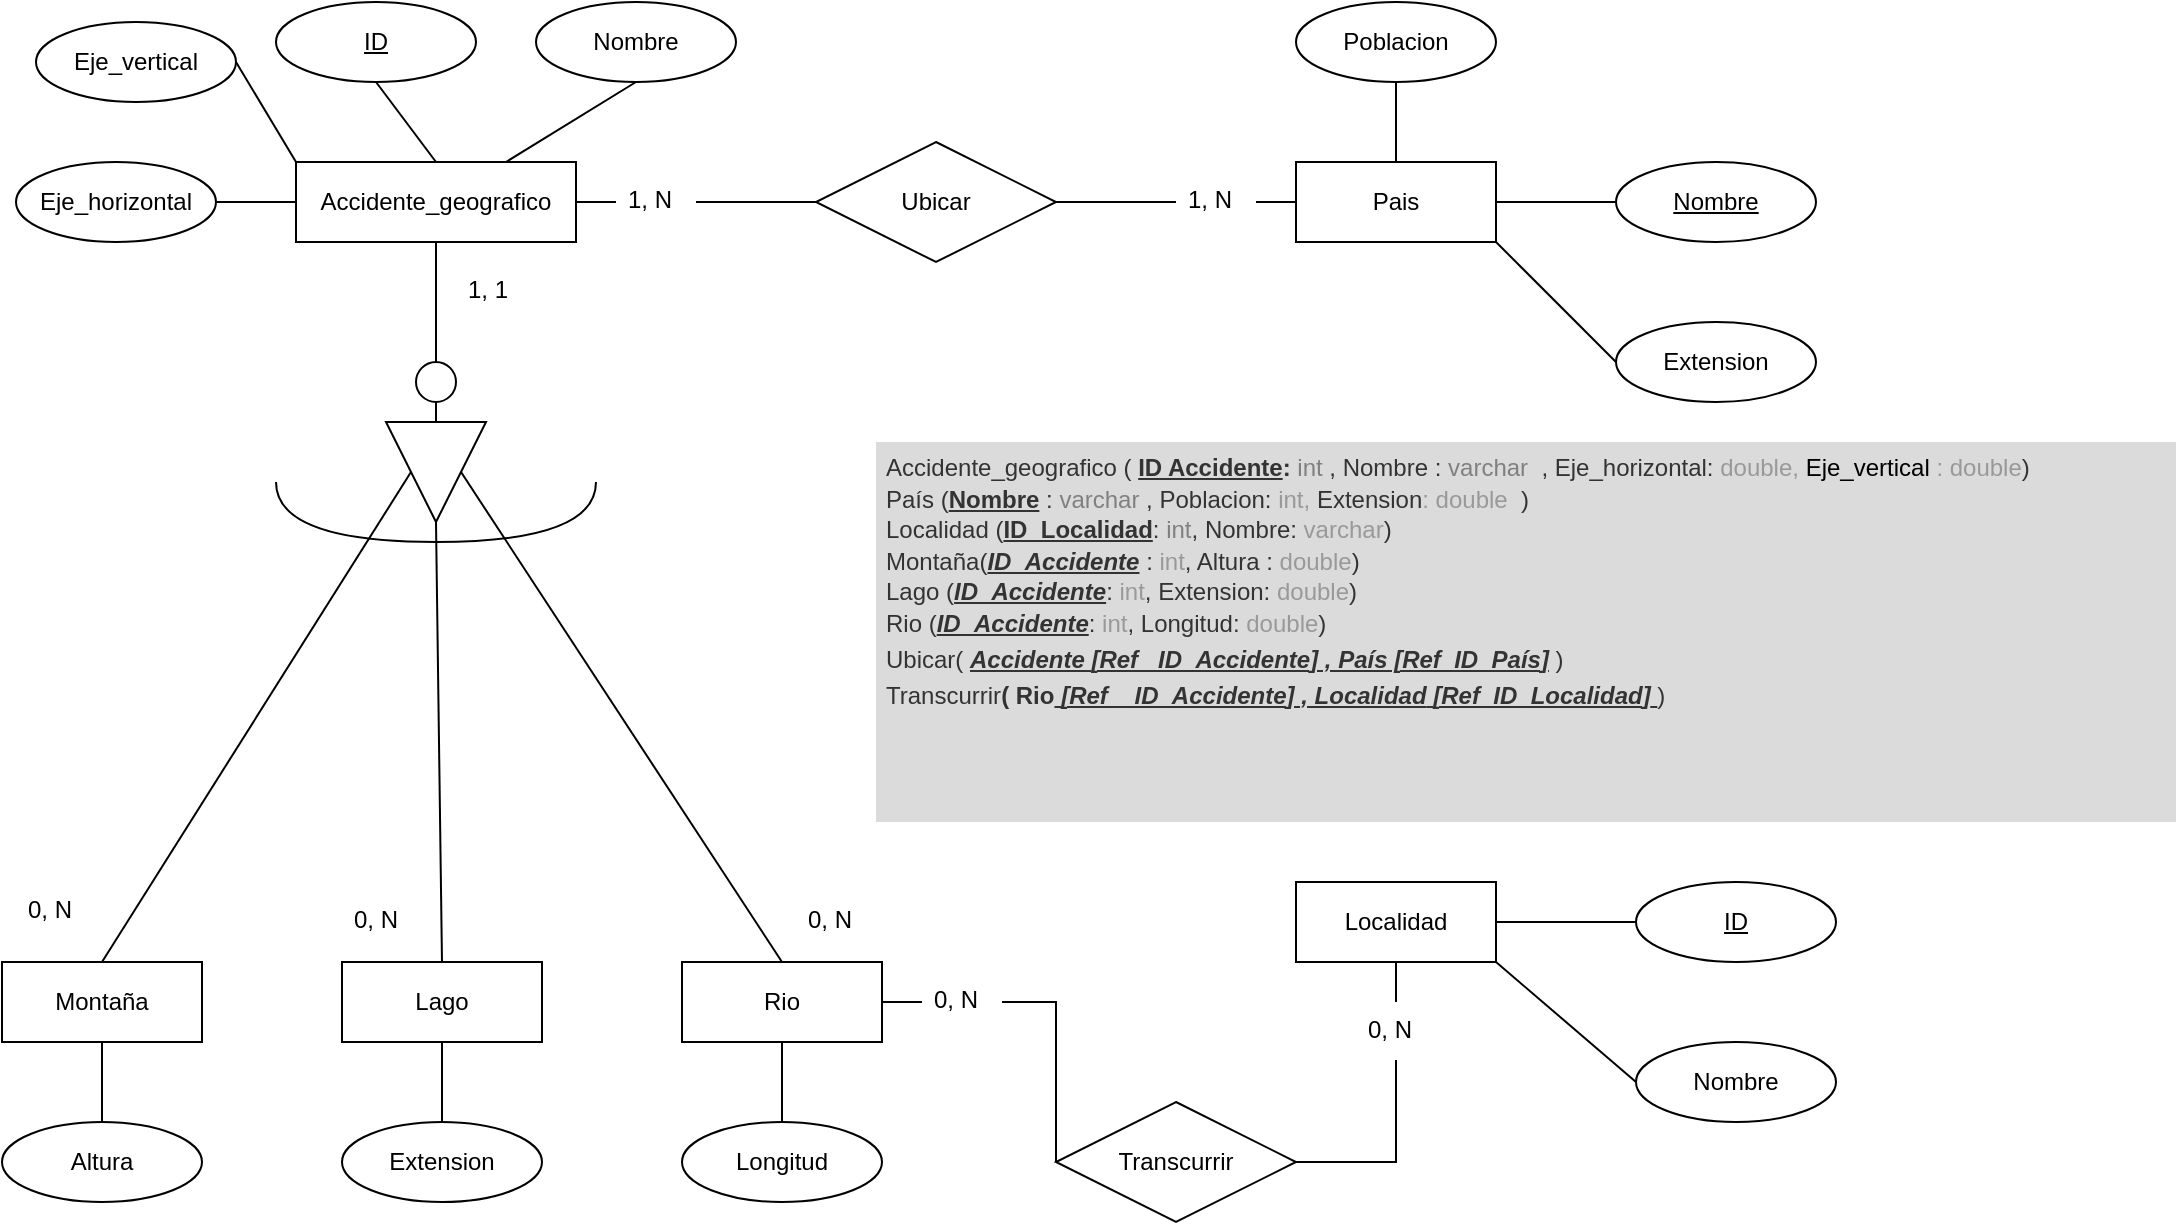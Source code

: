 <mxfile version="22.0.6" type="github">
  <diagram name="Página-1" id="Ft3U0_Eo-aGqWZxOjGud">
    <mxGraphModel dx="1434" dy="750" grid="1" gridSize="10" guides="1" tooltips="1" connect="1" arrows="1" fold="1" page="1" pageScale="1" pageWidth="827" pageHeight="1169" math="0" shadow="0">
      <root>
        <mxCell id="0" />
        <mxCell id="1" parent="0" />
        <mxCell id="uraAplfnoRZAoDlfQLzU-1" value="Accidente_geografico" style="whiteSpace=wrap;html=1;align=center;" parent="1" vertex="1">
          <mxGeometry x="330" y="120" width="140" height="40" as="geometry" />
        </mxCell>
        <mxCell id="uraAplfnoRZAoDlfQLzU-2" value="" style="ellipse;whiteSpace=wrap;html=1;aspect=fixed;" parent="1" vertex="1">
          <mxGeometry x="390" y="220" width="20" height="20" as="geometry" />
        </mxCell>
        <mxCell id="uraAplfnoRZAoDlfQLzU-3" value="" style="triangle;whiteSpace=wrap;html=1;rotation=90;" parent="1" vertex="1">
          <mxGeometry x="375" y="250" width="50" height="50" as="geometry" />
        </mxCell>
        <mxCell id="uraAplfnoRZAoDlfQLzU-4" value="" style="endArrow=none;html=1;rounded=0;exitX=0.5;exitY=1;exitDx=0;exitDy=0;entryX=0.5;entryY=0;entryDx=0;entryDy=0;" parent="1" source="uraAplfnoRZAoDlfQLzU-1" target="uraAplfnoRZAoDlfQLzU-2" edge="1">
          <mxGeometry width="50" height="50" relative="1" as="geometry">
            <mxPoint x="390" y="430" as="sourcePoint" />
            <mxPoint x="440" y="380" as="targetPoint" />
          </mxGeometry>
        </mxCell>
        <mxCell id="uraAplfnoRZAoDlfQLzU-5" value="" style="endArrow=none;html=1;rounded=0;exitX=0.5;exitY=1;exitDx=0;exitDy=0;entryX=0;entryY=0.5;entryDx=0;entryDy=0;" parent="1" source="uraAplfnoRZAoDlfQLzU-2" target="uraAplfnoRZAoDlfQLzU-3" edge="1">
          <mxGeometry width="50" height="50" relative="1" as="geometry">
            <mxPoint x="390" y="460" as="sourcePoint" />
            <mxPoint x="440" y="410" as="targetPoint" />
          </mxGeometry>
        </mxCell>
        <mxCell id="uraAplfnoRZAoDlfQLzU-6" value="" style="endArrow=none;html=1;rounded=0;edgeStyle=orthogonalEdgeStyle;curved=1;" parent="1" edge="1">
          <mxGeometry width="50" height="50" relative="1" as="geometry">
            <mxPoint x="320" y="280" as="sourcePoint" />
            <mxPoint x="480" y="280" as="targetPoint" />
            <Array as="points">
              <mxPoint x="320" y="310" />
              <mxPoint x="480" y="310" />
            </Array>
          </mxGeometry>
        </mxCell>
        <mxCell id="uraAplfnoRZAoDlfQLzU-7" value="Lago" style="whiteSpace=wrap;html=1;align=center;" parent="1" vertex="1">
          <mxGeometry x="353" y="520" width="100" height="40" as="geometry" />
        </mxCell>
        <mxCell id="uraAplfnoRZAoDlfQLzU-8" value="ID" style="ellipse;whiteSpace=wrap;html=1;align=center;fontStyle=4;" parent="1" vertex="1">
          <mxGeometry x="320" y="40" width="100" height="40" as="geometry" />
        </mxCell>
        <mxCell id="uraAplfnoRZAoDlfQLzU-9" value="Nombre" style="ellipse;whiteSpace=wrap;html=1;align=center;" parent="1" vertex="1">
          <mxGeometry x="450" y="40" width="100" height="40" as="geometry" />
        </mxCell>
        <mxCell id="uraAplfnoRZAoDlfQLzU-10" value="Eje_vertical" style="ellipse;whiteSpace=wrap;html=1;align=center;" parent="1" vertex="1">
          <mxGeometry x="200" y="50" width="100" height="40" as="geometry" />
        </mxCell>
        <mxCell id="uraAplfnoRZAoDlfQLzU-11" value="Eje_horizontal" style="ellipse;whiteSpace=wrap;html=1;align=center;" parent="1" vertex="1">
          <mxGeometry x="190" y="120" width="100" height="40" as="geometry" />
        </mxCell>
        <mxCell id="uraAplfnoRZAoDlfQLzU-12" value="Extension" style="ellipse;whiteSpace=wrap;html=1;align=center;" parent="1" vertex="1">
          <mxGeometry x="353" y="600" width="100" height="40" as="geometry" />
        </mxCell>
        <mxCell id="uraAplfnoRZAoDlfQLzU-13" value="Montaña" style="whiteSpace=wrap;html=1;align=center;" parent="1" vertex="1">
          <mxGeometry x="183" y="520" width="100" height="40" as="geometry" />
        </mxCell>
        <mxCell id="uraAplfnoRZAoDlfQLzU-14" value="Altura" style="ellipse;whiteSpace=wrap;html=1;align=center;" parent="1" vertex="1">
          <mxGeometry x="183" y="600" width="100" height="40" as="geometry" />
        </mxCell>
        <mxCell id="uraAplfnoRZAoDlfQLzU-15" value="Rio" style="whiteSpace=wrap;html=1;align=center;" parent="1" vertex="1">
          <mxGeometry x="523" y="520" width="100" height="40" as="geometry" />
        </mxCell>
        <mxCell id="uraAplfnoRZAoDlfQLzU-16" value="Longitud" style="ellipse;whiteSpace=wrap;html=1;align=center;" parent="1" vertex="1">
          <mxGeometry x="523" y="600" width="100" height="40" as="geometry" />
        </mxCell>
        <mxCell id="uraAplfnoRZAoDlfQLzU-17" value="" style="endArrow=none;html=1;rounded=0;exitX=0.5;exitY=0;exitDx=0;exitDy=0;entryX=1;entryY=0.5;entryDx=0;entryDy=0;" parent="1" source="uraAplfnoRZAoDlfQLzU-7" target="uraAplfnoRZAoDlfQLzU-3" edge="1">
          <mxGeometry relative="1" as="geometry">
            <mxPoint x="333" y="460" as="sourcePoint" />
            <mxPoint x="493" y="460" as="targetPoint" />
          </mxGeometry>
        </mxCell>
        <mxCell id="uraAplfnoRZAoDlfQLzU-18" value="" style="endArrow=none;html=1;rounded=0;exitX=0.5;exitY=0;exitDx=0;exitDy=0;entryX=0.5;entryY=1;entryDx=0;entryDy=0;" parent="1" source="uraAplfnoRZAoDlfQLzU-13" target="uraAplfnoRZAoDlfQLzU-3" edge="1">
          <mxGeometry relative="1" as="geometry">
            <mxPoint x="413" y="530" as="sourcePoint" />
            <mxPoint x="413" y="440" as="targetPoint" />
          </mxGeometry>
        </mxCell>
        <mxCell id="uraAplfnoRZAoDlfQLzU-19" value="" style="endArrow=none;html=1;rounded=0;exitX=0.5;exitY=0;exitDx=0;exitDy=0;entryX=0.5;entryY=0;entryDx=0;entryDy=0;" parent="1" source="uraAplfnoRZAoDlfQLzU-15" target="uraAplfnoRZAoDlfQLzU-3" edge="1">
          <mxGeometry relative="1" as="geometry">
            <mxPoint x="243" y="530" as="sourcePoint" />
            <mxPoint x="401" y="415" as="targetPoint" />
          </mxGeometry>
        </mxCell>
        <mxCell id="uraAplfnoRZAoDlfQLzU-20" value="Pais" style="whiteSpace=wrap;html=1;align=center;" parent="1" vertex="1">
          <mxGeometry x="830" y="120" width="100" height="40" as="geometry" />
        </mxCell>
        <mxCell id="uraAplfnoRZAoDlfQLzU-21" value="Nombre" style="ellipse;whiteSpace=wrap;html=1;align=center;fontStyle=4;" parent="1" vertex="1">
          <mxGeometry x="990" y="120" width="100" height="40" as="geometry" />
        </mxCell>
        <mxCell id="uraAplfnoRZAoDlfQLzU-22" value="Ubicar" style="shape=rhombus;perimeter=rhombusPerimeter;whiteSpace=wrap;html=1;align=center;" parent="1" vertex="1">
          <mxGeometry x="590" y="110" width="120" height="60" as="geometry" />
        </mxCell>
        <mxCell id="uraAplfnoRZAoDlfQLzU-23" value="Extension" style="ellipse;whiteSpace=wrap;html=1;align=center;" parent="1" vertex="1">
          <mxGeometry x="990" y="200" width="100" height="40" as="geometry" />
        </mxCell>
        <mxCell id="uraAplfnoRZAoDlfQLzU-24" value="Poblacion" style="ellipse;whiteSpace=wrap;html=1;align=center;" parent="1" vertex="1">
          <mxGeometry x="830" y="40" width="100" height="40" as="geometry" />
        </mxCell>
        <mxCell id="uraAplfnoRZAoDlfQLzU-25" value="1, N" style="text;strokeColor=none;fillColor=none;spacingLeft=4;spacingRight=4;overflow=hidden;rotatable=0;points=[[0,0.5],[1,0.5]];portConstraint=eastwest;fontSize=12;whiteSpace=wrap;html=1;" parent="1" vertex="1">
          <mxGeometry x="770" y="125" width="40" height="30" as="geometry" />
        </mxCell>
        <mxCell id="uraAplfnoRZAoDlfQLzU-26" value="1, N" style="text;strokeColor=none;fillColor=none;spacingLeft=4;spacingRight=4;overflow=hidden;rotatable=0;points=[[0,0.5],[1,0.5]];portConstraint=eastwest;fontSize=12;whiteSpace=wrap;html=1;" parent="1" vertex="1">
          <mxGeometry x="490" y="125" width="40" height="30" as="geometry" />
        </mxCell>
        <mxCell id="uraAplfnoRZAoDlfQLzU-27" value="" style="endArrow=none;html=1;rounded=0;exitX=1;exitY=0.5;exitDx=0;exitDy=0;entryX=0;entryY=0.5;entryDx=0;entryDy=0;" parent="1" source="uraAplfnoRZAoDlfQLzU-1" target="uraAplfnoRZAoDlfQLzU-26" edge="1">
          <mxGeometry relative="1" as="geometry">
            <mxPoint x="630" y="300" as="sourcePoint" />
            <mxPoint x="790" y="300" as="targetPoint" />
          </mxGeometry>
        </mxCell>
        <mxCell id="uraAplfnoRZAoDlfQLzU-28" value="" style="endArrow=none;html=1;rounded=0;exitX=1;exitY=0.5;exitDx=0;exitDy=0;" parent="1" source="uraAplfnoRZAoDlfQLzU-26" target="uraAplfnoRZAoDlfQLzU-22" edge="1">
          <mxGeometry relative="1" as="geometry">
            <mxPoint x="630" y="300" as="sourcePoint" />
            <mxPoint x="790" y="300" as="targetPoint" />
          </mxGeometry>
        </mxCell>
        <mxCell id="uraAplfnoRZAoDlfQLzU-29" value="" style="endArrow=none;html=1;rounded=0;exitX=0;exitY=0.5;exitDx=0;exitDy=0;entryX=1;entryY=0.5;entryDx=0;entryDy=0;" parent="1" source="uraAplfnoRZAoDlfQLzU-25" target="uraAplfnoRZAoDlfQLzU-22" edge="1">
          <mxGeometry relative="1" as="geometry">
            <mxPoint x="540" y="150" as="sourcePoint" />
            <mxPoint x="600" y="150" as="targetPoint" />
          </mxGeometry>
        </mxCell>
        <mxCell id="uraAplfnoRZAoDlfQLzU-30" value="" style="endArrow=none;html=1;rounded=0;exitX=0;exitY=0.5;exitDx=0;exitDy=0;entryX=1;entryY=0.5;entryDx=0;entryDy=0;" parent="1" source="uraAplfnoRZAoDlfQLzU-20" target="uraAplfnoRZAoDlfQLzU-25" edge="1">
          <mxGeometry relative="1" as="geometry">
            <mxPoint x="550" y="160" as="sourcePoint" />
            <mxPoint x="610" y="160" as="targetPoint" />
          </mxGeometry>
        </mxCell>
        <mxCell id="uraAplfnoRZAoDlfQLzU-31" value="Localidad" style="whiteSpace=wrap;html=1;align=center;" parent="1" vertex="1">
          <mxGeometry x="830" y="480" width="100" height="40" as="geometry" />
        </mxCell>
        <mxCell id="uraAplfnoRZAoDlfQLzU-32" value="ID" style="ellipse;whiteSpace=wrap;html=1;align=center;fontStyle=4;" parent="1" vertex="1">
          <mxGeometry x="1000" y="480" width="100" height="40" as="geometry" />
        </mxCell>
        <mxCell id="uraAplfnoRZAoDlfQLzU-33" value="Nombre" style="ellipse;whiteSpace=wrap;html=1;align=center;" parent="1" vertex="1">
          <mxGeometry x="1000" y="560" width="100" height="40" as="geometry" />
        </mxCell>
        <mxCell id="uraAplfnoRZAoDlfQLzU-34" value="Transcurrir" style="shape=rhombus;perimeter=rhombusPerimeter;whiteSpace=wrap;html=1;align=center;" parent="1" vertex="1">
          <mxGeometry x="710" y="590" width="120" height="60" as="geometry" />
        </mxCell>
        <mxCell id="uraAplfnoRZAoDlfQLzU-35" value="0, N" style="text;strokeColor=none;fillColor=none;spacingLeft=4;spacingRight=4;overflow=hidden;rotatable=0;points=[[0,0.5],[1,0.5]];portConstraint=eastwest;fontSize=12;whiteSpace=wrap;html=1;" parent="1" vertex="1">
          <mxGeometry x="860" y="540" width="40" height="30" as="geometry" />
        </mxCell>
        <mxCell id="uraAplfnoRZAoDlfQLzU-36" value="0, N" style="text;strokeColor=none;fillColor=none;spacingLeft=4;spacingRight=4;overflow=hidden;rotatable=0;points=[[0,0.5],[1,0.5]];portConstraint=eastwest;fontSize=12;whiteSpace=wrap;html=1;" parent="1" vertex="1">
          <mxGeometry x="643" y="525" width="40" height="30" as="geometry" />
        </mxCell>
        <mxCell id="uraAplfnoRZAoDlfQLzU-37" value="" style="endArrow=none;html=1;rounded=0;exitX=1;exitY=0.5;exitDx=0;exitDy=0;entryX=0;entryY=0.5;entryDx=0;entryDy=0;" parent="1" source="uraAplfnoRZAoDlfQLzU-15" target="uraAplfnoRZAoDlfQLzU-36" edge="1">
          <mxGeometry relative="1" as="geometry">
            <mxPoint x="633" y="460" as="sourcePoint" />
            <mxPoint x="793" y="460" as="targetPoint" />
          </mxGeometry>
        </mxCell>
        <mxCell id="uraAplfnoRZAoDlfQLzU-38" value="" style="endArrow=none;html=1;rounded=0;exitX=1;exitY=0.5;exitDx=0;exitDy=0;entryX=0;entryY=0.5;entryDx=0;entryDy=0;" parent="1" source="uraAplfnoRZAoDlfQLzU-36" target="uraAplfnoRZAoDlfQLzU-34" edge="1">
          <mxGeometry relative="1" as="geometry">
            <mxPoint x="633" y="460" as="sourcePoint" />
            <mxPoint x="793" y="460" as="targetPoint" />
            <Array as="points">
              <mxPoint x="710" y="540" />
            </Array>
          </mxGeometry>
        </mxCell>
        <mxCell id="uraAplfnoRZAoDlfQLzU-39" value="" style="endArrow=none;html=1;rounded=0;exitX=1;exitY=0.5;exitDx=0;exitDy=0;entryX=0.5;entryY=0.967;entryDx=0;entryDy=0;entryPerimeter=0;" parent="1" source="uraAplfnoRZAoDlfQLzU-34" target="uraAplfnoRZAoDlfQLzU-35" edge="1">
          <mxGeometry relative="1" as="geometry">
            <mxPoint x="633" y="460" as="sourcePoint" />
            <mxPoint x="793" y="460" as="targetPoint" />
            <Array as="points">
              <mxPoint x="880" y="620" />
            </Array>
          </mxGeometry>
        </mxCell>
        <mxCell id="uraAplfnoRZAoDlfQLzU-40" value="" style="endArrow=none;html=1;rounded=0;exitX=0.5;exitY=0;exitDx=0;exitDy=0;exitPerimeter=0;entryX=0.5;entryY=1;entryDx=0;entryDy=0;" parent="1" source="uraAplfnoRZAoDlfQLzU-35" target="uraAplfnoRZAoDlfQLzU-31" edge="1">
          <mxGeometry relative="1" as="geometry">
            <mxPoint x="633" y="460" as="sourcePoint" />
            <mxPoint x="793" y="460" as="targetPoint" />
          </mxGeometry>
        </mxCell>
        <mxCell id="uraAplfnoRZAoDlfQLzU-41" value="" style="endArrow=none;html=1;rounded=0;exitX=1;exitY=0.5;exitDx=0;exitDy=0;entryX=0;entryY=0.5;entryDx=0;entryDy=0;" parent="1" source="uraAplfnoRZAoDlfQLzU-11" target="uraAplfnoRZAoDlfQLzU-1" edge="1">
          <mxGeometry relative="1" as="geometry">
            <mxPoint x="650" y="400" as="sourcePoint" />
            <mxPoint x="810" y="400" as="targetPoint" />
          </mxGeometry>
        </mxCell>
        <mxCell id="uraAplfnoRZAoDlfQLzU-42" value="" style="endArrow=none;html=1;rounded=0;exitX=1;exitY=0.5;exitDx=0;exitDy=0;entryX=0;entryY=0;entryDx=0;entryDy=0;" parent="1" source="uraAplfnoRZAoDlfQLzU-10" target="uraAplfnoRZAoDlfQLzU-1" edge="1">
          <mxGeometry relative="1" as="geometry">
            <mxPoint x="300" y="150" as="sourcePoint" />
            <mxPoint x="340" y="150" as="targetPoint" />
          </mxGeometry>
        </mxCell>
        <mxCell id="uraAplfnoRZAoDlfQLzU-43" value="" style="endArrow=none;html=1;rounded=0;exitX=0.5;exitY=1;exitDx=0;exitDy=0;entryX=0.5;entryY=0;entryDx=0;entryDy=0;" parent="1" source="uraAplfnoRZAoDlfQLzU-8" target="uraAplfnoRZAoDlfQLzU-1" edge="1">
          <mxGeometry relative="1" as="geometry">
            <mxPoint x="310" y="160" as="sourcePoint" />
            <mxPoint x="350" y="160" as="targetPoint" />
          </mxGeometry>
        </mxCell>
        <mxCell id="uraAplfnoRZAoDlfQLzU-44" value="" style="endArrow=none;html=1;rounded=0;exitX=0.5;exitY=1;exitDx=0;exitDy=0;entryX=0.75;entryY=0;entryDx=0;entryDy=0;" parent="1" source="uraAplfnoRZAoDlfQLzU-9" target="uraAplfnoRZAoDlfQLzU-1" edge="1">
          <mxGeometry relative="1" as="geometry">
            <mxPoint x="320" y="170" as="sourcePoint" />
            <mxPoint x="360" y="170" as="targetPoint" />
          </mxGeometry>
        </mxCell>
        <mxCell id="uraAplfnoRZAoDlfQLzU-45" value="" style="endArrow=none;html=1;rounded=0;exitX=0.5;exitY=0;exitDx=0;exitDy=0;entryX=0.5;entryY=1;entryDx=0;entryDy=0;" parent="1" source="uraAplfnoRZAoDlfQLzU-16" target="uraAplfnoRZAoDlfQLzU-15" edge="1">
          <mxGeometry relative="1" as="geometry">
            <mxPoint x="660" y="400" as="sourcePoint" />
            <mxPoint x="810" y="400" as="targetPoint" />
          </mxGeometry>
        </mxCell>
        <mxCell id="uraAplfnoRZAoDlfQLzU-46" value="" style="endArrow=none;html=1;rounded=0;exitX=0.5;exitY=0;exitDx=0;exitDy=0;entryX=0.5;entryY=1;entryDx=0;entryDy=0;" parent="1" source="uraAplfnoRZAoDlfQLzU-12" target="uraAplfnoRZAoDlfQLzU-7" edge="1">
          <mxGeometry relative="1" as="geometry">
            <mxPoint x="670" y="410" as="sourcePoint" />
            <mxPoint x="820" y="410" as="targetPoint" />
          </mxGeometry>
        </mxCell>
        <mxCell id="uraAplfnoRZAoDlfQLzU-47" value="" style="endArrow=none;html=1;rounded=0;exitX=0.5;exitY=0;exitDx=0;exitDy=0;entryX=0.5;entryY=1;entryDx=0;entryDy=0;" parent="1" source="uraAplfnoRZAoDlfQLzU-14" target="uraAplfnoRZAoDlfQLzU-13" edge="1">
          <mxGeometry relative="1" as="geometry">
            <mxPoint x="680" y="420" as="sourcePoint" />
            <mxPoint x="830" y="420" as="targetPoint" />
          </mxGeometry>
        </mxCell>
        <mxCell id="uraAplfnoRZAoDlfQLzU-48" value="" style="endArrow=none;html=1;rounded=0;exitX=0.5;exitY=1;exitDx=0;exitDy=0;entryX=0.5;entryY=0;entryDx=0;entryDy=0;" parent="1" source="uraAplfnoRZAoDlfQLzU-24" target="uraAplfnoRZAoDlfQLzU-20" edge="1">
          <mxGeometry relative="1" as="geometry">
            <mxPoint x="690" y="430" as="sourcePoint" />
            <mxPoint x="840" y="430" as="targetPoint" />
          </mxGeometry>
        </mxCell>
        <mxCell id="uraAplfnoRZAoDlfQLzU-49" value="" style="endArrow=none;html=1;rounded=0;exitX=0;exitY=0.5;exitDx=0;exitDy=0;entryX=1;entryY=0.5;entryDx=0;entryDy=0;" parent="1" source="uraAplfnoRZAoDlfQLzU-21" target="uraAplfnoRZAoDlfQLzU-20" edge="1">
          <mxGeometry relative="1" as="geometry">
            <mxPoint x="950" y="180" as="sourcePoint" />
            <mxPoint x="850" y="440" as="targetPoint" />
          </mxGeometry>
        </mxCell>
        <mxCell id="uraAplfnoRZAoDlfQLzU-50" value="" style="endArrow=none;html=1;rounded=0;exitX=1;exitY=1;exitDx=0;exitDy=0;entryX=0;entryY=0.5;entryDx=0;entryDy=0;" parent="1" source="uraAplfnoRZAoDlfQLzU-20" target="uraAplfnoRZAoDlfQLzU-23" edge="1">
          <mxGeometry relative="1" as="geometry">
            <mxPoint x="710" y="450" as="sourcePoint" />
            <mxPoint x="860" y="450" as="targetPoint" />
          </mxGeometry>
        </mxCell>
        <mxCell id="uraAplfnoRZAoDlfQLzU-51" value="" style="endArrow=none;html=1;rounded=0;exitX=0;exitY=0.5;exitDx=0;exitDy=0;entryX=1;entryY=0.5;entryDx=0;entryDy=0;" parent="1" source="uraAplfnoRZAoDlfQLzU-32" target="uraAplfnoRZAoDlfQLzU-31" edge="1">
          <mxGeometry relative="1" as="geometry">
            <mxPoint x="720" y="460" as="sourcePoint" />
            <mxPoint x="870" y="460" as="targetPoint" />
          </mxGeometry>
        </mxCell>
        <mxCell id="uraAplfnoRZAoDlfQLzU-52" value="" style="endArrow=none;html=1;rounded=0;exitX=0;exitY=0.5;exitDx=0;exitDy=0;entryX=1;entryY=1;entryDx=0;entryDy=0;" parent="1" source="uraAplfnoRZAoDlfQLzU-33" target="uraAplfnoRZAoDlfQLzU-31" edge="1">
          <mxGeometry relative="1" as="geometry">
            <mxPoint x="730" y="470" as="sourcePoint" />
            <mxPoint x="880" y="470" as="targetPoint" />
          </mxGeometry>
        </mxCell>
        <mxCell id="uraAplfnoRZAoDlfQLzU-53" value="1, 1" style="text;strokeColor=none;fillColor=none;spacingLeft=4;spacingRight=4;overflow=hidden;rotatable=0;points=[[0,0.5],[1,0.5]];portConstraint=eastwest;fontSize=12;whiteSpace=wrap;html=1;" parent="1" vertex="1">
          <mxGeometry x="410" y="170" width="40" height="30" as="geometry" />
        </mxCell>
        <mxCell id="uraAplfnoRZAoDlfQLzU-54" value="0, N" style="text;strokeColor=none;fillColor=none;spacingLeft=4;spacingRight=4;overflow=hidden;rotatable=0;points=[[0,0.5],[1,0.5]];portConstraint=eastwest;fontSize=12;whiteSpace=wrap;html=1;" parent="1" vertex="1">
          <mxGeometry x="190" y="480" width="40" height="30" as="geometry" />
        </mxCell>
        <mxCell id="uraAplfnoRZAoDlfQLzU-55" value="0, N" style="text;strokeColor=none;fillColor=none;spacingLeft=4;spacingRight=4;overflow=hidden;rotatable=0;points=[[0,0.5],[1,0.5]];portConstraint=eastwest;fontSize=12;whiteSpace=wrap;html=1;" parent="1" vertex="1">
          <mxGeometry x="353" y="485" width="40" height="30" as="geometry" />
        </mxCell>
        <mxCell id="uraAplfnoRZAoDlfQLzU-56" value="0, N" style="text;strokeColor=none;fillColor=none;spacingLeft=4;spacingRight=4;overflow=hidden;rotatable=0;points=[[0,0.5],[1,0.5]];portConstraint=eastwest;fontSize=12;whiteSpace=wrap;html=1;" parent="1" vertex="1">
          <mxGeometry x="580" y="485" width="40" height="30" as="geometry" />
        </mxCell>
        <mxCell id="O2zsDS8yh-zxwhL4sajV-1" value="&lt;h1 style=&quot;line-height: 150%;&quot;&gt;&lt;div style=&quot;border-color: var(--border-color); font-size: 12px; line-height: 130%;&quot;&gt;&lt;font style=&quot;border-color: var(--border-color);&quot;&gt;&lt;span style=&quot;border-color: var(--border-color);&quot;&gt;&lt;span style=&quot;border-color: var(--border-color);&quot;&gt;&lt;span style=&quot;font-weight: 400;&quot;&gt;Accidente_geografico ( &lt;/span&gt;&lt;u style=&quot;&quot;&gt;ID Accidente&lt;/u&gt;&lt;/span&gt;&lt;span style=&quot;border-color: var(--border-color);&quot;&gt;:&lt;/span&gt;&lt;font style=&quot;font-weight: 400; border-color: var(--border-color);&quot; color=&quot;#808080&quot;&gt;&amp;nbsp;int&lt;/font&gt;&lt;span style=&quot;font-weight: 400;&quot;&gt;&amp;nbsp;, Nombre : &lt;font color=&quot;#808080&quot;&gt;varchar&lt;/font&gt;&lt;/span&gt;&lt;span style=&quot;font-weight: 400;&quot;&gt;&amp;nbsp; , Eje_horizontal: &lt;font color=&quot;#999999&quot;&gt;double&lt;/font&gt;&lt;/span&gt;&lt;font style=&quot;font-weight: 400;&quot; color=&quot;#999999&quot;&gt;, &lt;/font&gt;&lt;font color=&quot;#000000&quot; style=&quot;font-weight: 400;&quot;&gt;Eje_vertical&lt;/font&gt;&lt;font style=&quot;font-weight: 400;&quot; color=&quot;#999999&quot;&gt;&amp;nbsp;: double&lt;/font&gt;&lt;span style=&quot;font-weight: 400;&quot;&gt;)&lt;/span&gt;&lt;br&gt;&lt;/span&gt;&lt;/font&gt;&lt;/div&gt;&lt;div style=&quot;border-color: var(--border-color); font-size: 12px; line-height: 130%;&quot;&gt;&lt;font style=&quot;border-color: var(--border-color);&quot;&gt;&lt;span style=&quot;border-color: var(--border-color);&quot;&gt;&lt;span style=&quot;border-color: var(--border-color);&quot;&gt;&lt;span style=&quot;font-weight: 400;&quot;&gt;País (&lt;/span&gt;&lt;u&gt;Nombre&lt;/u&gt;&lt;/span&gt;&lt;span style=&quot;font-weight: 400; border-color: var(--border-color);&quot;&gt;&amp;nbsp;&lt;/span&gt;&lt;span style=&quot;font-weight: 400; border-color: var(--border-color);&quot;&gt;: &lt;font color=&quot;#808080&quot;&gt;varchar&lt;/font&gt;&lt;/span&gt;&lt;span style=&quot;font-weight: 400; border-color: var(--border-color);&quot;&gt;&amp;nbsp;, Poblacion: &lt;font color=&quot;#999999&quot;&gt;int, &lt;/font&gt;Extension&lt;font color=&quot;#999999&quot;&gt;: double&lt;/font&gt;&amp;nbsp;&amp;nbsp;&lt;/span&gt;&lt;span style=&quot;border-color: var(--border-color);&quot;&gt;&lt;span style=&quot;font-weight: 400;&quot;&gt;)&amp;nbsp;&lt;/span&gt;&lt;/span&gt;&lt;/span&gt;&lt;/font&gt;&lt;/div&gt;&lt;div style=&quot;border-color: var(--border-color); font-size: 12px; line-height: 130%;&quot;&gt;&lt;font style=&quot;border-color: var(--border-color);&quot;&gt;&lt;span style=&quot;border-color: var(--border-color);&quot;&gt;&lt;span style=&quot;font-weight: 400;&quot;&gt;Localidad (&lt;/span&gt;&lt;u&gt;ID_Localidad&lt;/u&gt;&lt;/span&gt;&lt;span style=&quot;font-weight: 400;&quot;&gt;: &lt;font color=&quot;#808080&quot;&gt;int&lt;/font&gt;&lt;/span&gt;&lt;b style=&quot;font-weight: 400; border-color: var(--border-color);&quot;&gt;,&lt;/b&gt;&lt;span style=&quot;font-weight: 400;&quot;&gt;&amp;nbsp;Nombre: &lt;font color=&quot;#999999&quot;&gt;varchar&lt;/font&gt;&lt;/span&gt;&lt;span style=&quot;font-weight: 400;&quot;&gt;)&amp;nbsp;&lt;/span&gt;&lt;/font&gt;&lt;/div&gt;&lt;div style=&quot;border-color: var(--border-color); font-size: 12px; line-height: 130%;&quot;&gt;&lt;span style=&quot;background-color: initial; font-weight: 400; border-color: var(--border-color);&quot;&gt;Montaña(&lt;/span&gt;&lt;span style=&quot;background-color: initial; border-color: var(--border-color);&quot;&gt;&lt;u&gt;&lt;i&gt;ID_Accidente&lt;/i&gt;&lt;/u&gt;&lt;/span&gt;&lt;span style=&quot;background-color: initial; font-weight: 400; border-color: var(--border-color);&quot;&gt;&amp;nbsp;:&lt;font color=&quot;#999999&quot;&gt;&amp;nbsp;int&lt;/font&gt;, Altura :&lt;font color=&quot;#999999&quot;&gt;&amp;nbsp;double&lt;/font&gt;&lt;/span&gt;&lt;span style=&quot;background-color: initial;&quot;&gt;&lt;span style=&quot;font-weight: 400;&quot;&gt;)&lt;/span&gt;&lt;i style=&quot;&quot;&gt;&lt;font style=&quot;&quot; color=&quot;#000000&quot;&gt;&amp;nbsp;&lt;/font&gt;&lt;/i&gt;&lt;/span&gt;&lt;br&gt;&lt;/div&gt;&lt;div style=&quot;border-color: var(--border-color); font-size: 12px; line-height: 130%;&quot;&gt;&lt;span style=&quot;background-color: initial; font-weight: 400;&quot;&gt;Lago (&lt;/span&gt;&lt;span style=&quot;background-color: initial;&quot;&gt;&lt;u&gt;&lt;i&gt;ID_Accidente&lt;/i&gt;&lt;/u&gt;&lt;/span&gt;&lt;span style=&quot;background-color: initial; font-weight: 400;&quot;&gt;: &lt;font color=&quot;#999999&quot;&gt;int&lt;/font&gt;, Extension: &lt;font color=&quot;#999999&quot;&gt;double&lt;/font&gt;&lt;/span&gt;&lt;span style=&quot;background-color: initial; font-weight: 400;&quot;&gt;)&lt;/span&gt;&lt;/div&gt;&lt;div style=&quot;border-color: var(--border-color); font-size: 12px; line-height: 130%;&quot;&gt;&lt;span style=&quot;background-color: initial; font-weight: 400;&quot;&gt;Rio (&lt;/span&gt;&lt;span style=&quot;background-color: initial;&quot;&gt;&lt;u&gt;&lt;i&gt;ID_Accidente&lt;/i&gt;&lt;/u&gt;&lt;/span&gt;&lt;span style=&quot;background-color: initial; font-weight: 400;&quot;&gt;: &lt;font color=&quot;#999999&quot;&gt;int&lt;/font&gt;, Longitud: &lt;font color=&quot;#999999&quot;&gt;double&lt;/font&gt;)&lt;/span&gt;&lt;/div&gt;&lt;div style=&quot;border-color: var(--border-color); font-weight: 400; font-size: 12px; line-height: 150%;&quot;&gt;&lt;/div&gt;&lt;span style=&quot;border-color: var(--border-color); font-size: 12px;&quot;&gt;&lt;div style=&quot;border-color: var(--border-color); line-height: 150%;&quot;&gt;&lt;font style=&quot;border-color: var(--border-color);&quot;&gt;&lt;b style=&quot;font-style: normal; font-weight: 400; border-color: var(--border-color);&quot;&gt;Ubicar(&lt;/b&gt;&lt;b style=&quot;font-style: normal; font-weight: 400; border-color: var(--border-color);&quot;&gt;&amp;nbsp;&lt;/b&gt;&lt;span style=&quot;border-color: var(--border-color);&quot;&gt;&lt;i&gt;&lt;u&gt;Accidente&amp;nbsp;&lt;/u&gt;&lt;/i&gt;&lt;/span&gt;&lt;/font&gt;&lt;span style=&quot;font-weight: 400; background-color: initial; border-color: var(--border-color);&quot;&gt;&lt;b style=&quot;border-color: var(--border-color);&quot;&gt;&lt;u style=&quot;&quot;&gt;&lt;i&gt;[Ref_ ID_Accidente] , País [Ref_ID_País]&lt;/i&gt;&lt;/u&gt;&lt;/b&gt;&lt;/span&gt;&lt;span style=&quot;font-weight: 400; background-color: initial;&quot;&gt;&lt;i&gt;&amp;nbsp;&lt;/i&gt;&lt;/span&gt;&lt;span style=&quot;font-style: normal; font-weight: 400; background-color: initial;&quot;&gt;)&lt;/span&gt;&lt;/div&gt;&lt;div style=&quot;border-color: var(--border-color); line-height: 150%;&quot;&gt;&lt;span style=&quot;font-style: normal;&quot;&gt;&lt;span style=&quot;font-weight: normal;&quot;&gt;Transcurrir&lt;/span&gt;( Rio&lt;/span&gt;&lt;span style=&quot;background-color: initial; font-weight: normal; border-color: var(--border-color);&quot;&gt;&lt;span style=&quot;border-color: var(--border-color); background-color: initial;&quot;&gt;&lt;b style=&quot;border-color: var(--border-color);&quot;&gt;&lt;i&gt;&lt;u&gt;&amp;nbsp;&lt;/u&gt;&lt;/i&gt;&lt;/b&gt;&lt;i&gt;&lt;b style=&quot;text-decoration-line: underline; border-color: var(--border-color);&quot;&gt;[Ref__ID_Accidente] , Localidad&lt;/b&gt;&lt;b style=&quot;text-decoration-line: underline; border-color: var(--border-color);&quot;&gt;&amp;nbsp;&lt;/b&gt;&lt;b style=&quot;text-decoration-line: underline; border-color: var(--border-color);&quot;&gt;[Ref_ID_Localidad]&lt;/b&gt;&lt;/i&gt;&lt;/span&gt;&lt;span style=&quot;text-decoration-line: underline; font-style: normal; border-color: var(--border-color); background-color: initial;&quot;&gt;&amp;nbsp;&lt;/span&gt;&lt;/span&gt;&lt;span style=&quot;font-style: normal; background-color: initial; font-weight: normal;&quot;&gt;)&amp;nbsp;&lt;/span&gt;&lt;/div&gt;&lt;/span&gt;&lt;/h1&gt;" style="text;html=1;strokeColor=none;fillColor=#dbdbdb;spacing=5;spacingTop=-20;whiteSpace=wrap;overflow=hidden;rounded=0;fontColor=#333333;" parent="1" vertex="1">
          <mxGeometry x="620" y="260" width="650" height="190" as="geometry" />
        </mxCell>
      </root>
    </mxGraphModel>
  </diagram>
</mxfile>
